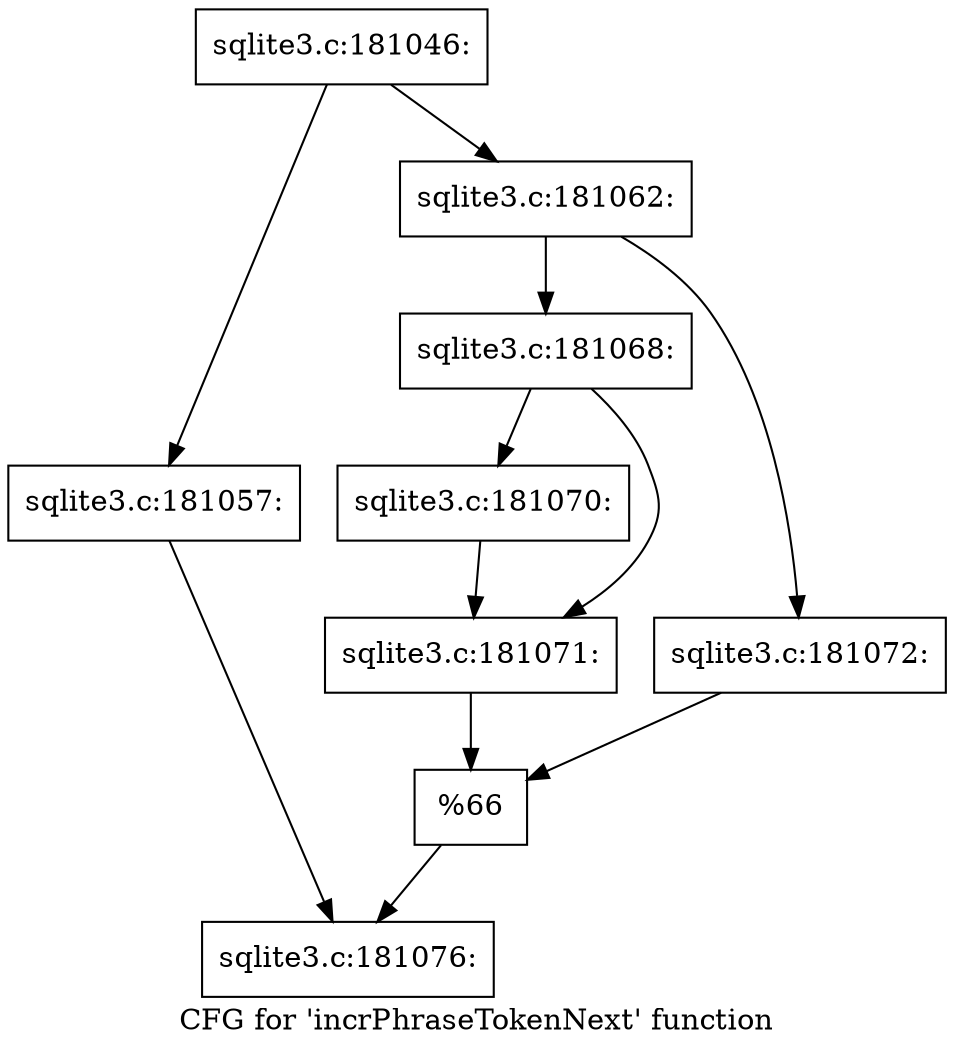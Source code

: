 digraph "CFG for 'incrPhraseTokenNext' function" {
	label="CFG for 'incrPhraseTokenNext' function";

	Node0x55c0fafb5890 [shape=record,label="{sqlite3.c:181046:}"];
	Node0x55c0fafb5890 -> Node0x55c0fafbf880;
	Node0x55c0fafb5890 -> Node0x55c0fafbf920;
	Node0x55c0fafbf880 [shape=record,label="{sqlite3.c:181057:}"];
	Node0x55c0fafbf880 -> Node0x55c0fafbf8d0;
	Node0x55c0fafbf920 [shape=record,label="{sqlite3.c:181062:}"];
	Node0x55c0fafbf920 -> Node0x55c0fafc1b70;
	Node0x55c0fafbf920 -> Node0x55c0fafc1c10;
	Node0x55c0fafc1b70 [shape=record,label="{sqlite3.c:181068:}"];
	Node0x55c0fafc1b70 -> Node0x55c0fafc28b0;
	Node0x55c0fafc1b70 -> Node0x55c0fafc2a30;
	Node0x55c0fafc28b0 [shape=record,label="{sqlite3.c:181070:}"];
	Node0x55c0fafc28b0 -> Node0x55c0fafc2a30;
	Node0x55c0fafc2a30 [shape=record,label="{sqlite3.c:181071:}"];
	Node0x55c0fafc2a30 -> Node0x55c0fafc1bc0;
	Node0x55c0fafc1c10 [shape=record,label="{sqlite3.c:181072:}"];
	Node0x55c0fafc1c10 -> Node0x55c0fafc1bc0;
	Node0x55c0fafc1bc0 [shape=record,label="{%66}"];
	Node0x55c0fafc1bc0 -> Node0x55c0fafbf8d0;
	Node0x55c0fafbf8d0 [shape=record,label="{sqlite3.c:181076:}"];
}

